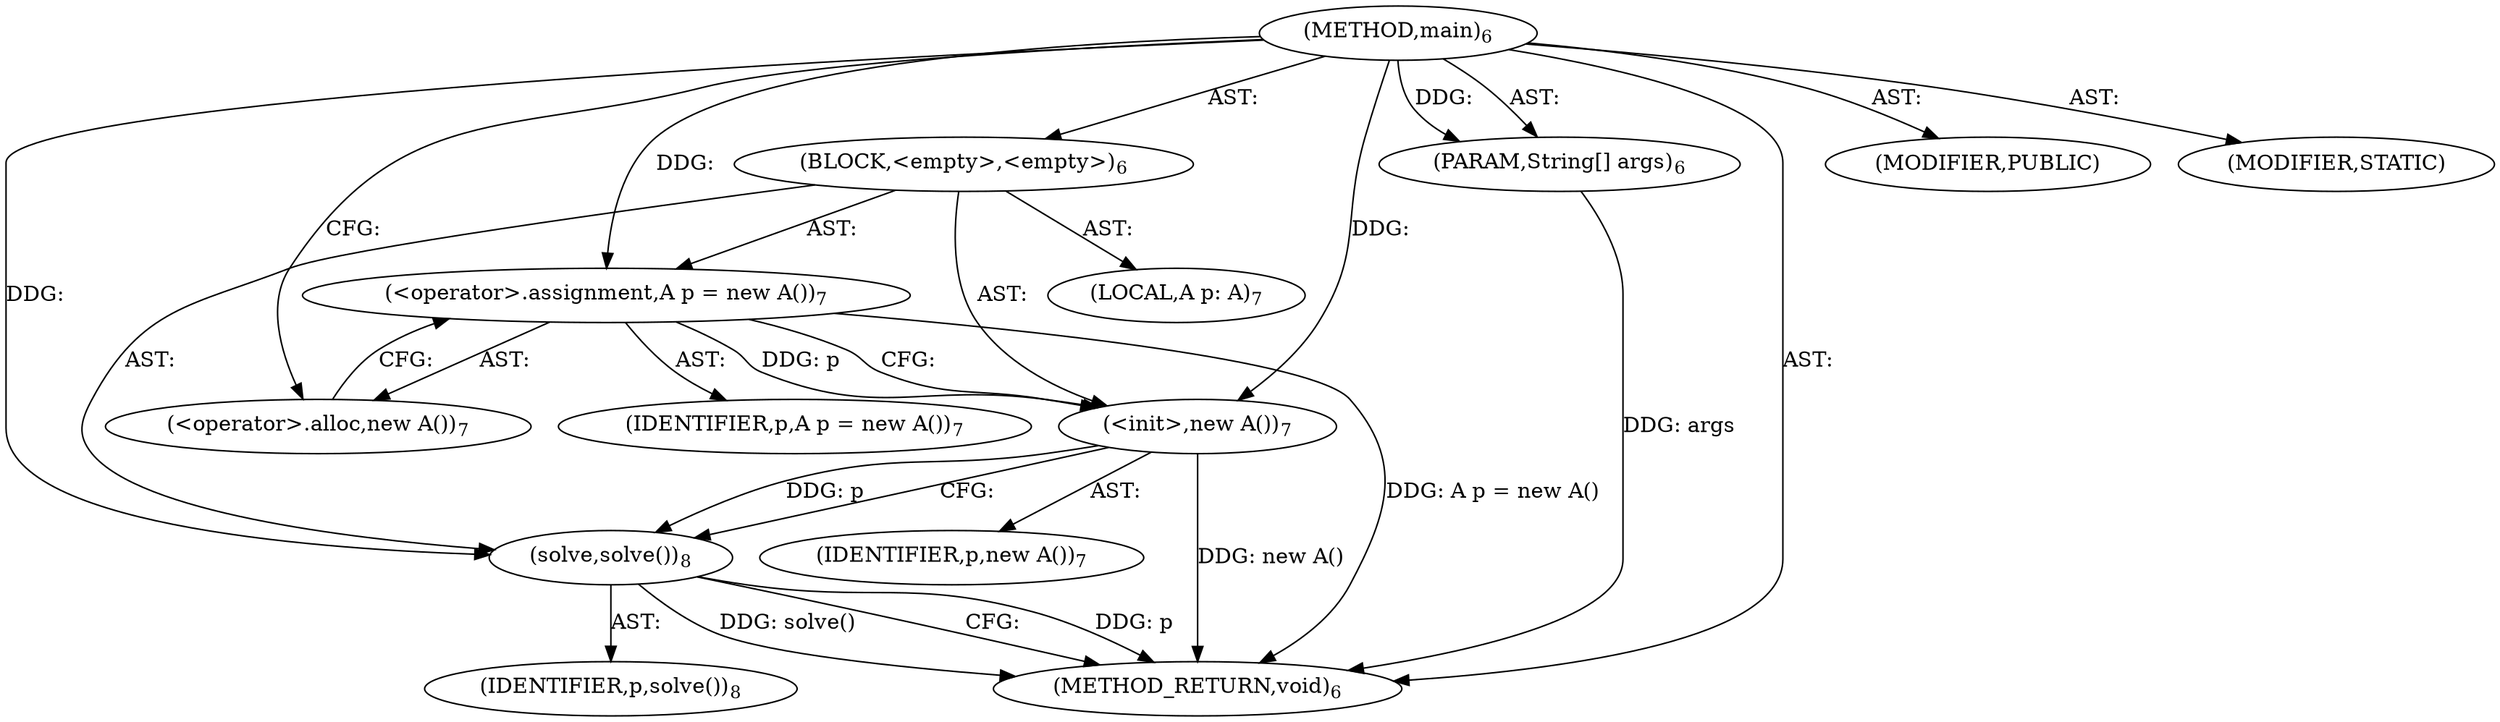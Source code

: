 digraph "main" {  
"20" [label = <(METHOD,main)<SUB>6</SUB>> ]
"21" [label = <(PARAM,String[] args)<SUB>6</SUB>> ]
"22" [label = <(BLOCK,&lt;empty&gt;,&lt;empty&gt;)<SUB>6</SUB>> ]
"4" [label = <(LOCAL,A p: A)<SUB>7</SUB>> ]
"23" [label = <(&lt;operator&gt;.assignment,A p = new A())<SUB>7</SUB>> ]
"24" [label = <(IDENTIFIER,p,A p = new A())<SUB>7</SUB>> ]
"25" [label = <(&lt;operator&gt;.alloc,new A())<SUB>7</SUB>> ]
"26" [label = <(&lt;init&gt;,new A())<SUB>7</SUB>> ]
"3" [label = <(IDENTIFIER,p,new A())<SUB>7</SUB>> ]
"27" [label = <(solve,solve())<SUB>8</SUB>> ]
"28" [label = <(IDENTIFIER,p,solve())<SUB>8</SUB>> ]
"29" [label = <(MODIFIER,PUBLIC)> ]
"30" [label = <(MODIFIER,STATIC)> ]
"31" [label = <(METHOD_RETURN,void)<SUB>6</SUB>> ]
  "20" -> "21"  [ label = "AST: "] 
  "20" -> "22"  [ label = "AST: "] 
  "20" -> "29"  [ label = "AST: "] 
  "20" -> "30"  [ label = "AST: "] 
  "20" -> "31"  [ label = "AST: "] 
  "22" -> "4"  [ label = "AST: "] 
  "22" -> "23"  [ label = "AST: "] 
  "22" -> "26"  [ label = "AST: "] 
  "22" -> "27"  [ label = "AST: "] 
  "23" -> "24"  [ label = "AST: "] 
  "23" -> "25"  [ label = "AST: "] 
  "26" -> "3"  [ label = "AST: "] 
  "27" -> "28"  [ label = "AST: "] 
  "23" -> "26"  [ label = "CFG: "] 
  "26" -> "27"  [ label = "CFG: "] 
  "27" -> "31"  [ label = "CFG: "] 
  "25" -> "23"  [ label = "CFG: "] 
  "20" -> "25"  [ label = "CFG: "] 
  "21" -> "31"  [ label = "DDG: args"] 
  "23" -> "31"  [ label = "DDG: A p = new A()"] 
  "26" -> "31"  [ label = "DDG: new A()"] 
  "27" -> "31"  [ label = "DDG: p"] 
  "27" -> "31"  [ label = "DDG: solve()"] 
  "20" -> "21"  [ label = "DDG: "] 
  "20" -> "23"  [ label = "DDG: "] 
  "23" -> "26"  [ label = "DDG: p"] 
  "20" -> "26"  [ label = "DDG: "] 
  "26" -> "27"  [ label = "DDG: p"] 
  "20" -> "27"  [ label = "DDG: "] 
}
